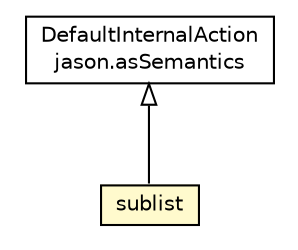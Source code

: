 #!/usr/local/bin/dot
#
# Class diagram 
# Generated by UMLGraph version R5_6_6-1-g9240c4 (http://www.umlgraph.org/)
#

digraph G {
	edge [fontname="Helvetica",fontsize=10,labelfontname="Helvetica",labelfontsize=10];
	node [fontname="Helvetica",fontsize=10,shape=plaintext];
	nodesep=0.25;
	ranksep=0.5;
	// jason.asSemantics.DefaultInternalAction
	c74348 [label=<<table title="jason.asSemantics.DefaultInternalAction" border="0" cellborder="1" cellspacing="0" cellpadding="2" port="p" href="../asSemantics/DefaultInternalAction.html">
		<tr><td><table border="0" cellspacing="0" cellpadding="1">
<tr><td align="center" balign="center"> DefaultInternalAction </td></tr>
<tr><td align="center" balign="center"> jason.asSemantics </td></tr>
		</table></td></tr>
		</table>>, URL="../asSemantics/DefaultInternalAction.html", fontname="Helvetica", fontcolor="black", fontsize=10.0];
	// jason.stdlib.sublist
	c74520 [label=<<table title="jason.stdlib.sublist" border="0" cellborder="1" cellspacing="0" cellpadding="2" port="p" bgcolor="lemonChiffon" href="./sublist.html">
		<tr><td><table border="0" cellspacing="0" cellpadding="1">
<tr><td align="center" balign="center"> sublist </td></tr>
		</table></td></tr>
		</table>>, URL="./sublist.html", fontname="Helvetica", fontcolor="black", fontsize=10.0];
	//jason.stdlib.sublist extends jason.asSemantics.DefaultInternalAction
	c74348:p -> c74520:p [dir=back,arrowtail=empty];
}

